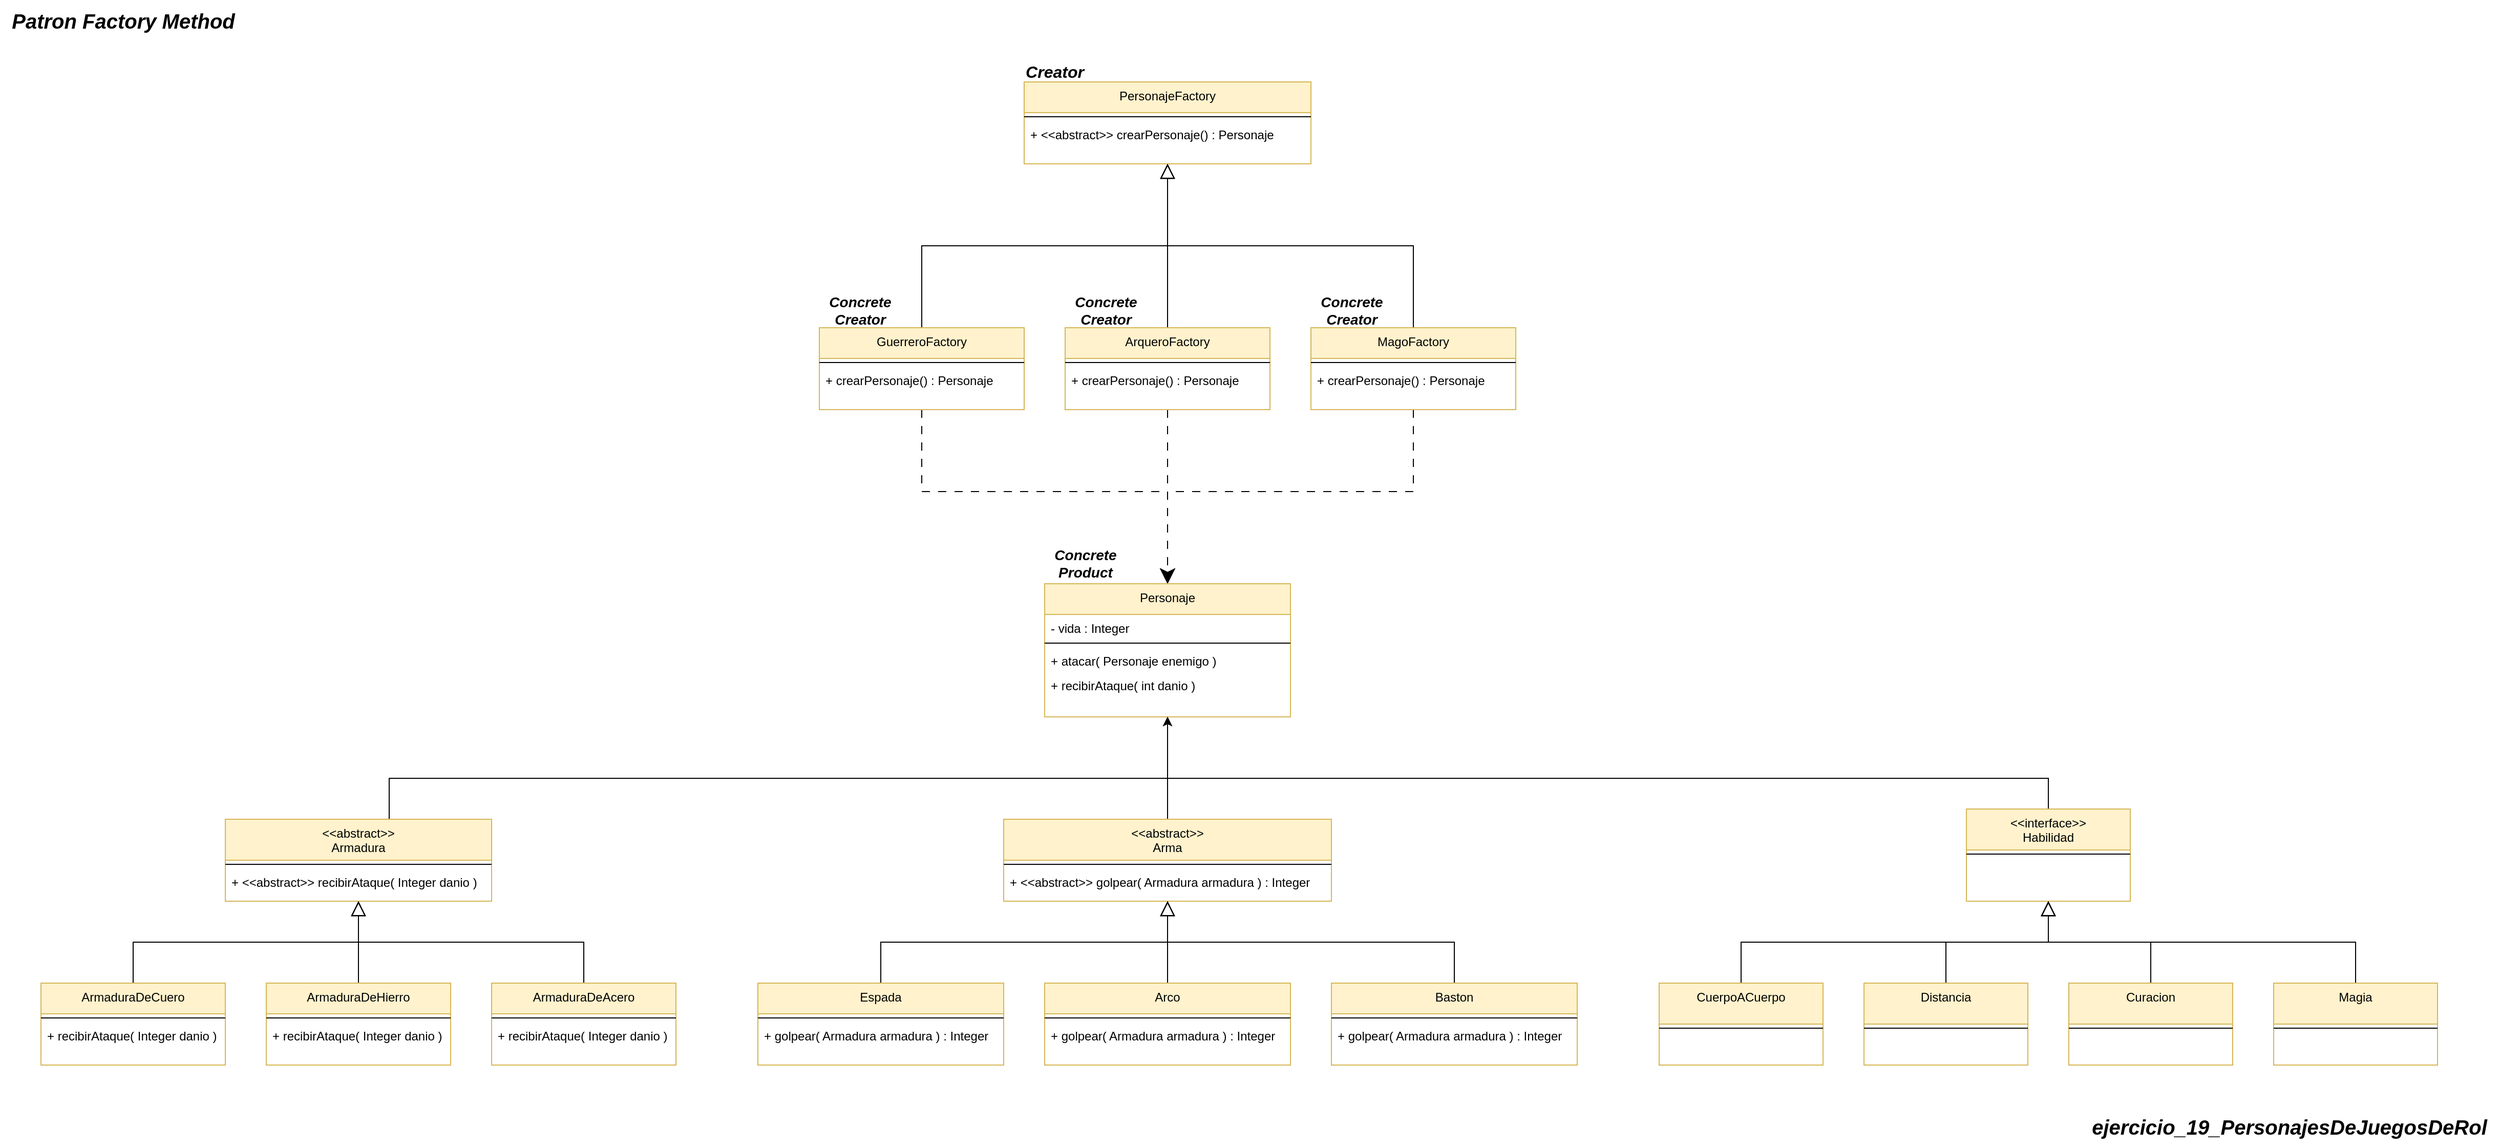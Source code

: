 <mxfile version="24.6.2" type="google">
  <diagram name="Page-1" id="6YNMcKXlKXxvAg45cIZV">
    <mxGraphModel grid="1" page="1" gridSize="10" guides="1" tooltips="1" connect="1" arrows="1" fold="1" pageScale="1" pageWidth="850" pageHeight="1100" math="0" shadow="0">
      <root>
        <mxCell id="0" />
        <mxCell id="1" parent="0" />
        <mxCell id="mB4tVl4yTqJX-YMwdEVt-36" value="&lt;span style=&quot;font-size: 20px;&quot;&gt;&lt;b&gt;&lt;i&gt;ejercicio_19_PersonajesDeJuegosDeRol&lt;/i&gt;&lt;/b&gt;&lt;/span&gt;" style="text;html=1;align=center;verticalAlign=middle;resizable=0;points=[];autosize=1;strokeColor=none;fillColor=none;" vertex="1" parent="1">
          <mxGeometry x="590" y="-3360" width="410" height="40" as="geometry" />
        </mxCell>
        <mxCell id="mB4tVl4yTqJX-YMwdEVt-174" style="edgeStyle=orthogonalEdgeStyle;rounded=0;orthogonalLoop=1;jettySize=auto;html=1;" edge="1" parent="1" source="mB4tVl4yTqJX-YMwdEVt-60" target="mB4tVl4yTqJX-YMwdEVt-106">
          <mxGeometry relative="1" as="geometry">
            <Array as="points">
              <mxPoint x="-1060" y="-3680" />
              <mxPoint x="-300" y="-3680" />
            </Array>
          </mxGeometry>
        </mxCell>
        <mxCell id="mB4tVl4yTqJX-YMwdEVt-60" value="&lt;&lt;abstract&gt;&gt;&#xa;Armadura" style="swimlane;fontStyle=0;align=center;verticalAlign=top;childLayout=stackLayout;horizontal=1;startSize=40;horizontalStack=0;resizeParent=1;resizeLast=0;collapsible=1;marginBottom=0;rounded=0;shadow=0;strokeWidth=1;fillColor=#fff2cc;strokeColor=#d6b656;" vertex="1" parent="1">
          <mxGeometry x="-1220" y="-3640" width="260" height="80" as="geometry">
            <mxRectangle x="110" y="-20" width="160" height="26" as="alternateBounds" />
          </mxGeometry>
        </mxCell>
        <mxCell id="mB4tVl4yTqJX-YMwdEVt-64" value="" style="line;html=1;strokeWidth=1;align=left;verticalAlign=middle;spacingTop=-1;spacingLeft=3;spacingRight=3;rotatable=0;labelPosition=right;points=[];portConstraint=eastwest;" vertex="1" parent="mB4tVl4yTqJX-YMwdEVt-60">
          <mxGeometry y="40" width="260" height="8" as="geometry" />
        </mxCell>
        <mxCell id="mB4tVl4yTqJX-YMwdEVt-62" value="+ &lt;&lt;abstract&gt;&gt; recibirAtaque( Integer danio )&#xa;" style="text;align=left;verticalAlign=top;spacingLeft=4;spacingRight=4;overflow=hidden;rotatable=0;points=[[0,0.5],[1,0.5]];portConstraint=eastwest;rounded=0;shadow=0;html=0;" vertex="1" parent="mB4tVl4yTqJX-YMwdEVt-60">
          <mxGeometry y="48" width="260" height="24" as="geometry" />
        </mxCell>
        <mxCell id="mB4tVl4yTqJX-YMwdEVt-65" value="PersonajeFactory" style="swimlane;fontStyle=0;align=center;verticalAlign=top;childLayout=stackLayout;horizontal=1;startSize=30;horizontalStack=0;resizeParent=1;resizeLast=0;collapsible=1;marginBottom=0;rounded=0;shadow=0;strokeWidth=1;fillColor=#fff2cc;strokeColor=#d6b656;" vertex="1" parent="1">
          <mxGeometry x="-440" y="-4360" width="280" height="80" as="geometry">
            <mxRectangle x="110" y="-20" width="160" height="26" as="alternateBounds" />
          </mxGeometry>
        </mxCell>
        <mxCell id="mB4tVl4yTqJX-YMwdEVt-69" value="" style="line;html=1;strokeWidth=1;align=left;verticalAlign=middle;spacingTop=-1;spacingLeft=3;spacingRight=3;rotatable=0;labelPosition=right;points=[];portConstraint=eastwest;" vertex="1" parent="mB4tVl4yTqJX-YMwdEVt-65">
          <mxGeometry y="30" width="280" height="8" as="geometry" />
        </mxCell>
        <mxCell id="mB4tVl4yTqJX-YMwdEVt-100" value="+ &lt;&lt;abstract&gt;&gt; crearPersonaje() : Personaje" style="text;align=left;verticalAlign=top;spacingLeft=4;spacingRight=4;overflow=hidden;rotatable=0;points=[[0,0.5],[1,0.5]];portConstraint=eastwest;rounded=0;shadow=0;html=0;" vertex="1" parent="mB4tVl4yTqJX-YMwdEVt-65">
          <mxGeometry y="38" width="280" height="24" as="geometry" />
        </mxCell>
        <mxCell id="mB4tVl4yTqJX-YMwdEVt-92" style="edgeStyle=orthogonalEdgeStyle;rounded=0;orthogonalLoop=1;jettySize=auto;html=1;endSize=12;startSize=12;endArrow=block;endFill=0;" edge="1" parent="1" source="mB4tVl4yTqJX-YMwdEVt-70" target="mB4tVl4yTqJX-YMwdEVt-65">
          <mxGeometry relative="1" as="geometry" />
        </mxCell>
        <mxCell id="mB4tVl4yTqJX-YMwdEVt-143" style="edgeStyle=orthogonalEdgeStyle;rounded=0;orthogonalLoop=1;jettySize=auto;html=1;endSize=12;startSize=12;dashed=1;dashPattern=8 8;" edge="1" parent="1" source="mB4tVl4yTqJX-YMwdEVt-70" target="mB4tVl4yTqJX-YMwdEVt-106">
          <mxGeometry relative="1" as="geometry" />
        </mxCell>
        <mxCell id="mB4tVl4yTqJX-YMwdEVt-70" value="ArqueroFactory" style="swimlane;fontStyle=0;align=center;verticalAlign=top;childLayout=stackLayout;horizontal=1;startSize=30;horizontalStack=0;resizeParent=1;resizeLast=0;collapsible=1;marginBottom=0;rounded=0;shadow=0;strokeWidth=1;fillColor=#fff2cc;strokeColor=#d6b656;" vertex="1" parent="1">
          <mxGeometry x="-400" y="-4120" width="200" height="80" as="geometry">
            <mxRectangle x="110" y="-20" width="160" height="26" as="alternateBounds" />
          </mxGeometry>
        </mxCell>
        <mxCell id="mB4tVl4yTqJX-YMwdEVt-74" value="" style="line;html=1;strokeWidth=1;align=left;verticalAlign=middle;spacingTop=-1;spacingLeft=3;spacingRight=3;rotatable=0;labelPosition=right;points=[];portConstraint=eastwest;" vertex="1" parent="mB4tVl4yTqJX-YMwdEVt-70">
          <mxGeometry y="30" width="200" height="8" as="geometry" />
        </mxCell>
        <mxCell id="mB4tVl4yTqJX-YMwdEVt-102" value="+ crearPersonaje() : Personaje" style="text;align=left;verticalAlign=top;spacingLeft=4;spacingRight=4;overflow=hidden;rotatable=0;points=[[0,0.5],[1,0.5]];portConstraint=eastwest;rounded=0;shadow=0;html=0;" vertex="1" parent="mB4tVl4yTqJX-YMwdEVt-70">
          <mxGeometry y="38" width="200" height="24" as="geometry" />
        </mxCell>
        <mxCell id="mB4tVl4yTqJX-YMwdEVt-75" value="&lt;b&gt;&lt;i&gt;&lt;font style=&quot;font-size: 16px;&quot;&gt;Creator&lt;/font&gt;&lt;/i&gt;&lt;/b&gt;" style="text;html=1;align=center;verticalAlign=middle;whiteSpace=wrap;rounded=0;fontSize=14;" vertex="1" parent="1">
          <mxGeometry x="-440" y="-4380" width="60" height="20" as="geometry" />
        </mxCell>
        <mxCell id="mB4tVl4yTqJX-YMwdEVt-76" value="&lt;b&gt;&lt;i&gt;Concrete Creator&lt;/i&gt;&lt;/b&gt;" style="text;html=1;align=center;verticalAlign=middle;whiteSpace=wrap;rounded=0;fontSize=14;" vertex="1" parent="1">
          <mxGeometry x="-400" y="-4155" width="80" height="35" as="geometry" />
        </mxCell>
        <mxCell id="mB4tVl4yTqJX-YMwdEVt-118" style="edgeStyle=orthogonalEdgeStyle;rounded=0;orthogonalLoop=1;jettySize=auto;html=1;endSize=12;startSize=12;endArrow=block;endFill=0;" edge="1" parent="1" source="mB4tVl4yTqJX-YMwdEVt-79" target="mB4tVl4yTqJX-YMwdEVt-65">
          <mxGeometry relative="1" as="geometry">
            <Array as="points">
              <mxPoint x="-540" y="-4200" />
              <mxPoint x="-300" y="-4200" />
            </Array>
          </mxGeometry>
        </mxCell>
        <mxCell id="mB4tVl4yTqJX-YMwdEVt-141" style="edgeStyle=orthogonalEdgeStyle;rounded=0;orthogonalLoop=1;jettySize=auto;html=1;endSize=12;startSize=12;dashed=1;dashPattern=8 8;" edge="1" parent="1" source="mB4tVl4yTqJX-YMwdEVt-79" target="mB4tVl4yTqJX-YMwdEVt-106">
          <mxGeometry relative="1" as="geometry">
            <Array as="points">
              <mxPoint x="-540" y="-3960" />
              <mxPoint x="-300" y="-3960" />
            </Array>
          </mxGeometry>
        </mxCell>
        <mxCell id="mB4tVl4yTqJX-YMwdEVt-79" value="GuerreroFactory" style="swimlane;fontStyle=0;align=center;verticalAlign=top;childLayout=stackLayout;horizontal=1;startSize=30;horizontalStack=0;resizeParent=1;resizeLast=0;collapsible=1;marginBottom=0;rounded=0;shadow=0;strokeWidth=1;fillColor=#fff2cc;strokeColor=#d6b656;" vertex="1" parent="1">
          <mxGeometry x="-640" y="-4120" width="200" height="80" as="geometry">
            <mxRectangle x="110" y="-20" width="160" height="26" as="alternateBounds" />
          </mxGeometry>
        </mxCell>
        <mxCell id="mB4tVl4yTqJX-YMwdEVt-83" value="" style="line;html=1;strokeWidth=1;align=left;verticalAlign=middle;spacingTop=-1;spacingLeft=3;spacingRight=3;rotatable=0;labelPosition=right;points=[];portConstraint=eastwest;" vertex="1" parent="mB4tVl4yTqJX-YMwdEVt-79">
          <mxGeometry y="30" width="200" height="8" as="geometry" />
        </mxCell>
        <mxCell id="mB4tVl4yTqJX-YMwdEVt-101" value="+ crearPersonaje() : Personaje" style="text;align=left;verticalAlign=top;spacingLeft=4;spacingRight=4;overflow=hidden;rotatable=0;points=[[0,0.5],[1,0.5]];portConstraint=eastwest;rounded=0;shadow=0;html=0;" vertex="1" parent="mB4tVl4yTqJX-YMwdEVt-79">
          <mxGeometry y="38" width="200" height="24" as="geometry" />
        </mxCell>
        <mxCell id="mB4tVl4yTqJX-YMwdEVt-117" style="edgeStyle=orthogonalEdgeStyle;rounded=0;orthogonalLoop=1;jettySize=auto;html=1;endSize=12;startSize=12;endArrow=block;endFill=0;" edge="1" parent="1" source="mB4tVl4yTqJX-YMwdEVt-85" target="mB4tVl4yTqJX-YMwdEVt-65">
          <mxGeometry relative="1" as="geometry">
            <Array as="points">
              <mxPoint x="-60" y="-4200" />
              <mxPoint x="-300" y="-4200" />
            </Array>
          </mxGeometry>
        </mxCell>
        <mxCell id="mB4tVl4yTqJX-YMwdEVt-142" style="edgeStyle=orthogonalEdgeStyle;rounded=0;orthogonalLoop=1;jettySize=auto;html=1;endSize=12;startSize=12;dashed=1;dashPattern=8 8;" edge="1" parent="1" source="mB4tVl4yTqJX-YMwdEVt-85" target="mB4tVl4yTqJX-YMwdEVt-106">
          <mxGeometry relative="1" as="geometry">
            <Array as="points">
              <mxPoint x="-60" y="-3960" />
              <mxPoint x="-300" y="-3960" />
            </Array>
          </mxGeometry>
        </mxCell>
        <mxCell id="mB4tVl4yTqJX-YMwdEVt-85" value="MagoFactory" style="swimlane;fontStyle=0;align=center;verticalAlign=top;childLayout=stackLayout;horizontal=1;startSize=30;horizontalStack=0;resizeParent=1;resizeLast=0;collapsible=1;marginBottom=0;rounded=0;shadow=0;strokeWidth=1;fillColor=#fff2cc;strokeColor=#d6b656;" vertex="1" parent="1">
          <mxGeometry x="-160" y="-4120" width="200" height="80" as="geometry">
            <mxRectangle x="110" y="-20" width="160" height="26" as="alternateBounds" />
          </mxGeometry>
        </mxCell>
        <mxCell id="mB4tVl4yTqJX-YMwdEVt-89" value="" style="line;html=1;strokeWidth=1;align=left;verticalAlign=middle;spacingTop=-1;spacingLeft=3;spacingRight=3;rotatable=0;labelPosition=right;points=[];portConstraint=eastwest;" vertex="1" parent="mB4tVl4yTqJX-YMwdEVt-85">
          <mxGeometry y="30" width="200" height="8" as="geometry" />
        </mxCell>
        <mxCell id="mB4tVl4yTqJX-YMwdEVt-103" value="+ crearPersonaje() : Personaje" style="text;align=left;verticalAlign=top;spacingLeft=4;spacingRight=4;overflow=hidden;rotatable=0;points=[[0,0.5],[1,0.5]];portConstraint=eastwest;rounded=0;shadow=0;html=0;" vertex="1" parent="mB4tVl4yTqJX-YMwdEVt-85">
          <mxGeometry y="38" width="200" height="24" as="geometry" />
        </mxCell>
        <mxCell id="mB4tVl4yTqJX-YMwdEVt-104" value="&lt;b&gt;&lt;i&gt;Concrete Creator&lt;/i&gt;&lt;/b&gt;" style="text;html=1;align=center;verticalAlign=middle;whiteSpace=wrap;rounded=0;fontSize=14;" vertex="1" parent="1">
          <mxGeometry x="-640" y="-4155" width="80" height="35" as="geometry" />
        </mxCell>
        <mxCell id="mB4tVl4yTqJX-YMwdEVt-105" value="&lt;b&gt;&lt;i&gt;Concrete Creator&lt;/i&gt;&lt;/b&gt;" style="text;html=1;align=center;verticalAlign=middle;whiteSpace=wrap;rounded=0;fontSize=14;" vertex="1" parent="1">
          <mxGeometry x="-160" y="-4155" width="80" height="35" as="geometry" />
        </mxCell>
        <mxCell id="mB4tVl4yTqJX-YMwdEVt-106" value="Personaje" style="swimlane;fontStyle=0;align=center;verticalAlign=top;childLayout=stackLayout;horizontal=1;startSize=30;horizontalStack=0;resizeParent=1;resizeLast=0;collapsible=1;marginBottom=0;rounded=0;shadow=0;strokeWidth=1;fillColor=#fff2cc;strokeColor=#d6b656;" vertex="1" parent="1">
          <mxGeometry x="-420" y="-3870" width="240" height="130" as="geometry">
            <mxRectangle x="110" y="-20" width="160" height="26" as="alternateBounds" />
          </mxGeometry>
        </mxCell>
        <mxCell id="mB4tVl4yTqJX-YMwdEVt-119" value="- vida : Integer" style="text;align=left;verticalAlign=top;spacingLeft=4;spacingRight=4;overflow=hidden;rotatable=0;points=[[0,0.5],[1,0.5]];portConstraint=eastwest;rounded=0;shadow=0;html=0;" vertex="1" parent="mB4tVl4yTqJX-YMwdEVt-106">
          <mxGeometry y="30" width="240" height="24" as="geometry" />
        </mxCell>
        <mxCell id="mB4tVl4yTqJX-YMwdEVt-107" value="" style="line;html=1;strokeWidth=1;align=left;verticalAlign=middle;spacingTop=-1;spacingLeft=3;spacingRight=3;rotatable=0;labelPosition=right;points=[];portConstraint=eastwest;" vertex="1" parent="mB4tVl4yTqJX-YMwdEVt-106">
          <mxGeometry y="54" width="240" height="8" as="geometry" />
        </mxCell>
        <mxCell id="mB4tVl4yTqJX-YMwdEVt-198" value="+ atacar( Personaje enemigo )&#xa;" style="text;align=left;verticalAlign=top;spacingLeft=4;spacingRight=4;overflow=hidden;rotatable=0;points=[[0,0.5],[1,0.5]];portConstraint=eastwest;rounded=0;shadow=0;html=0;" vertex="1" parent="mB4tVl4yTqJX-YMwdEVt-106">
          <mxGeometry y="62" width="240" height="24" as="geometry" />
        </mxCell>
        <mxCell id="mB4tVl4yTqJX-YMwdEVt-108" value="+ recibirAtaque( int danio )" style="text;align=left;verticalAlign=top;spacingLeft=4;spacingRight=4;overflow=hidden;rotatable=0;points=[[0,0.5],[1,0.5]];portConstraint=eastwest;rounded=0;shadow=0;html=0;" vertex="1" parent="mB4tVl4yTqJX-YMwdEVt-106">
          <mxGeometry y="86" width="240" height="24" as="geometry" />
        </mxCell>
        <mxCell id="mB4tVl4yTqJX-YMwdEVt-109" value="&lt;b&gt;&lt;i&gt;Concrete Product&lt;/i&gt;&lt;/b&gt;" style="text;html=1;align=center;verticalAlign=middle;whiteSpace=wrap;rounded=0;fontSize=14;" vertex="1" parent="1">
          <mxGeometry x="-420" y="-3910" width="80" height="40" as="geometry" />
        </mxCell>
        <mxCell id="mB4tVl4yTqJX-YMwdEVt-137" style="edgeStyle=orthogonalEdgeStyle;rounded=0;orthogonalLoop=1;jettySize=auto;html=1;endSize=12;startSize=12;endArrow=block;endFill=0;" edge="1" parent="1" source="mB4tVl4yTqJX-YMwdEVt-120">
          <mxGeometry relative="1" as="geometry">
            <mxPoint x="-1090" y="-3560" as="targetPoint" />
            <Array as="points">
              <mxPoint x="-1310" y="-3520" />
              <mxPoint x="-1090" y="-3520" />
            </Array>
          </mxGeometry>
        </mxCell>
        <mxCell id="mB4tVl4yTqJX-YMwdEVt-120" value="ArmaduraDeCuero" style="swimlane;fontStyle=0;align=center;verticalAlign=top;childLayout=stackLayout;horizontal=1;startSize=30;horizontalStack=0;resizeParent=1;resizeLast=0;collapsible=1;marginBottom=0;rounded=0;shadow=0;strokeWidth=1;fillColor=#fff2cc;strokeColor=#d6b656;" vertex="1" parent="1">
          <mxGeometry x="-1400" y="-3480" width="180" height="80" as="geometry">
            <mxRectangle x="110" y="-20" width="160" height="26" as="alternateBounds" />
          </mxGeometry>
        </mxCell>
        <mxCell id="mB4tVl4yTqJX-YMwdEVt-122" value="" style="line;html=1;strokeWidth=1;align=left;verticalAlign=middle;spacingTop=-1;spacingLeft=3;spacingRight=3;rotatable=0;labelPosition=right;points=[];portConstraint=eastwest;" vertex="1" parent="mB4tVl4yTqJX-YMwdEVt-120">
          <mxGeometry y="30" width="180" height="8" as="geometry" />
        </mxCell>
        <mxCell id="mB4tVl4yTqJX-YMwdEVt-126" value="+ recibirAtaque( Integer danio )" style="text;align=left;verticalAlign=top;spacingLeft=4;spacingRight=4;overflow=hidden;rotatable=0;points=[[0,0.5],[1,0.5]];portConstraint=eastwest;rounded=0;shadow=0;html=0;" vertex="1" parent="mB4tVl4yTqJX-YMwdEVt-120">
          <mxGeometry y="38" width="180" height="24" as="geometry" />
        </mxCell>
        <mxCell id="mB4tVl4yTqJX-YMwdEVt-139" style="edgeStyle=orthogonalEdgeStyle;rounded=0;orthogonalLoop=1;jettySize=auto;html=1;endSize=12;startSize=12;endArrow=block;endFill=0;" edge="1" parent="1" source="mB4tVl4yTqJX-YMwdEVt-131">
          <mxGeometry relative="1" as="geometry">
            <mxPoint x="-1090" y="-3560" as="targetPoint" />
          </mxGeometry>
        </mxCell>
        <mxCell id="mB4tVl4yTqJX-YMwdEVt-131" value="ArmaduraDeHierro" style="swimlane;fontStyle=0;align=center;verticalAlign=top;childLayout=stackLayout;horizontal=1;startSize=30;horizontalStack=0;resizeParent=1;resizeLast=0;collapsible=1;marginBottom=0;rounded=0;shadow=0;strokeWidth=1;fillColor=#fff2cc;strokeColor=#d6b656;" vertex="1" parent="1">
          <mxGeometry x="-1180" y="-3480" width="180" height="80" as="geometry">
            <mxRectangle x="110" y="-20" width="160" height="26" as="alternateBounds" />
          </mxGeometry>
        </mxCell>
        <mxCell id="mB4tVl4yTqJX-YMwdEVt-132" value="" style="line;html=1;strokeWidth=1;align=left;verticalAlign=middle;spacingTop=-1;spacingLeft=3;spacingRight=3;rotatable=0;labelPosition=right;points=[];portConstraint=eastwest;" vertex="1" parent="mB4tVl4yTqJX-YMwdEVt-131">
          <mxGeometry y="30" width="180" height="8" as="geometry" />
        </mxCell>
        <mxCell id="mB4tVl4yTqJX-YMwdEVt-133" value="+ recibirAtaque( Integer danio )" style="text;align=left;verticalAlign=top;spacingLeft=4;spacingRight=4;overflow=hidden;rotatable=0;points=[[0,0.5],[1,0.5]];portConstraint=eastwest;rounded=0;shadow=0;html=0;" vertex="1" parent="mB4tVl4yTqJX-YMwdEVt-131">
          <mxGeometry y="38" width="180" height="24" as="geometry" />
        </mxCell>
        <mxCell id="mB4tVl4yTqJX-YMwdEVt-138" style="edgeStyle=orthogonalEdgeStyle;rounded=0;orthogonalLoop=1;jettySize=auto;html=1;endSize=12;startSize=12;endArrow=block;endFill=0;" edge="1" parent="1" source="mB4tVl4yTqJX-YMwdEVt-134">
          <mxGeometry relative="1" as="geometry">
            <mxPoint x="-1090" y="-3560" as="targetPoint" />
            <Array as="points">
              <mxPoint x="-870" y="-3520" />
              <mxPoint x="-1090" y="-3520" />
            </Array>
          </mxGeometry>
        </mxCell>
        <mxCell id="mB4tVl4yTqJX-YMwdEVt-134" value="ArmaduraDeAcero" style="swimlane;fontStyle=0;align=center;verticalAlign=top;childLayout=stackLayout;horizontal=1;startSize=30;horizontalStack=0;resizeParent=1;resizeLast=0;collapsible=1;marginBottom=0;rounded=0;shadow=0;strokeWidth=1;fillColor=#fff2cc;strokeColor=#d6b656;" vertex="1" parent="1">
          <mxGeometry x="-960" y="-3480" width="180" height="80" as="geometry">
            <mxRectangle x="110" y="-20" width="160" height="26" as="alternateBounds" />
          </mxGeometry>
        </mxCell>
        <mxCell id="mB4tVl4yTqJX-YMwdEVt-135" value="" style="line;html=1;strokeWidth=1;align=left;verticalAlign=middle;spacingTop=-1;spacingLeft=3;spacingRight=3;rotatable=0;labelPosition=right;points=[];portConstraint=eastwest;" vertex="1" parent="mB4tVl4yTqJX-YMwdEVt-134">
          <mxGeometry y="30" width="180" height="8" as="geometry" />
        </mxCell>
        <mxCell id="mB4tVl4yTqJX-YMwdEVt-136" value="+ recibirAtaque( Integer danio )" style="text;align=left;verticalAlign=top;spacingLeft=4;spacingRight=4;overflow=hidden;rotatable=0;points=[[0,0.5],[1,0.5]];portConstraint=eastwest;rounded=0;shadow=0;html=0;" vertex="1" parent="mB4tVl4yTqJX-YMwdEVt-134">
          <mxGeometry y="38" width="180" height="24" as="geometry" />
        </mxCell>
        <mxCell id="mB4tVl4yTqJX-YMwdEVt-175" style="edgeStyle=orthogonalEdgeStyle;rounded=0;orthogonalLoop=1;jettySize=auto;html=1;" edge="1" parent="1" source="mB4tVl4yTqJX-YMwdEVt-144" target="mB4tVl4yTqJX-YMwdEVt-106">
          <mxGeometry relative="1" as="geometry" />
        </mxCell>
        <mxCell id="mB4tVl4yTqJX-YMwdEVt-144" value="&lt;&lt;abstract&gt;&gt;&#xa;Arma" style="swimlane;fontStyle=0;align=center;verticalAlign=top;childLayout=stackLayout;horizontal=1;startSize=40;horizontalStack=0;resizeParent=1;resizeLast=0;collapsible=1;marginBottom=0;rounded=0;shadow=0;strokeWidth=1;fillColor=#fff2cc;strokeColor=#d6b656;" vertex="1" parent="1">
          <mxGeometry x="-460" y="-3640" width="320" height="80" as="geometry">
            <mxRectangle x="110" y="-20" width="160" height="26" as="alternateBounds" />
          </mxGeometry>
        </mxCell>
        <mxCell id="mB4tVl4yTqJX-YMwdEVt-146" value="" style="line;html=1;strokeWidth=1;align=left;verticalAlign=middle;spacingTop=-1;spacingLeft=3;spacingRight=3;rotatable=0;labelPosition=right;points=[];portConstraint=eastwest;" vertex="1" parent="mB4tVl4yTqJX-YMwdEVt-144">
          <mxGeometry y="40" width="320" height="8" as="geometry" />
        </mxCell>
        <mxCell id="mB4tVl4yTqJX-YMwdEVt-145" value="+ &lt;&lt;abstract&gt;&gt; golpear( Armadura armadura ) : Integer" style="text;align=left;verticalAlign=top;spacingLeft=4;spacingRight=4;overflow=hidden;rotatable=0;points=[[0,0.5],[1,0.5]];portConstraint=eastwest;rounded=0;shadow=0;html=0;" vertex="1" parent="mB4tVl4yTqJX-YMwdEVt-144">
          <mxGeometry y="48" width="320" height="24" as="geometry" />
        </mxCell>
        <mxCell id="mB4tVl4yTqJX-YMwdEVt-147" style="edgeStyle=orthogonalEdgeStyle;rounded=0;orthogonalLoop=1;jettySize=auto;html=1;endSize=12;startSize=12;endArrow=block;endFill=0;" edge="1" parent="1" source="mB4tVl4yTqJX-YMwdEVt-148" target="mB4tVl4yTqJX-YMwdEVt-144">
          <mxGeometry relative="1" as="geometry">
            <Array as="points">
              <mxPoint x="-580" y="-3520" />
              <mxPoint x="-300" y="-3520" />
            </Array>
          </mxGeometry>
        </mxCell>
        <mxCell id="mB4tVl4yTqJX-YMwdEVt-148" value="Espada" style="swimlane;fontStyle=0;align=center;verticalAlign=top;childLayout=stackLayout;horizontal=1;startSize=30;horizontalStack=0;resizeParent=1;resizeLast=0;collapsible=1;marginBottom=0;rounded=0;shadow=0;strokeWidth=1;fillColor=#fff2cc;strokeColor=#d6b656;" vertex="1" parent="1">
          <mxGeometry x="-700" y="-3480" width="240" height="80" as="geometry">
            <mxRectangle x="110" y="-20" width="160" height="26" as="alternateBounds" />
          </mxGeometry>
        </mxCell>
        <mxCell id="mB4tVl4yTqJX-YMwdEVt-149" value="" style="line;html=1;strokeWidth=1;align=left;verticalAlign=middle;spacingTop=-1;spacingLeft=3;spacingRight=3;rotatable=0;labelPosition=right;points=[];portConstraint=eastwest;" vertex="1" parent="mB4tVl4yTqJX-YMwdEVt-148">
          <mxGeometry y="30" width="240" height="8" as="geometry" />
        </mxCell>
        <mxCell id="mB4tVl4yTqJX-YMwdEVt-150" value="+ golpear( Armadura armadura ) : Integer" style="text;align=left;verticalAlign=top;spacingLeft=4;spacingRight=4;overflow=hidden;rotatable=0;points=[[0,0.5],[1,0.5]];portConstraint=eastwest;rounded=0;shadow=0;html=0;" vertex="1" parent="mB4tVl4yTqJX-YMwdEVt-148">
          <mxGeometry y="38" width="240" height="24" as="geometry" />
        </mxCell>
        <mxCell id="mB4tVl4yTqJX-YMwdEVt-151" style="edgeStyle=orthogonalEdgeStyle;rounded=0;orthogonalLoop=1;jettySize=auto;html=1;endSize=12;startSize=12;endArrow=block;endFill=0;" edge="1" parent="1" source="mB4tVl4yTqJX-YMwdEVt-152" target="mB4tVl4yTqJX-YMwdEVt-144">
          <mxGeometry relative="1" as="geometry" />
        </mxCell>
        <mxCell id="mB4tVl4yTqJX-YMwdEVt-152" value="Arco" style="swimlane;fontStyle=0;align=center;verticalAlign=top;childLayout=stackLayout;horizontal=1;startSize=30;horizontalStack=0;resizeParent=1;resizeLast=0;collapsible=1;marginBottom=0;rounded=0;shadow=0;strokeWidth=1;fillColor=#fff2cc;strokeColor=#d6b656;" vertex="1" parent="1">
          <mxGeometry x="-420" y="-3480" width="240" height="80" as="geometry">
            <mxRectangle x="110" y="-20" width="160" height="26" as="alternateBounds" />
          </mxGeometry>
        </mxCell>
        <mxCell id="mB4tVl4yTqJX-YMwdEVt-153" value="" style="line;html=1;strokeWidth=1;align=left;verticalAlign=middle;spacingTop=-1;spacingLeft=3;spacingRight=3;rotatable=0;labelPosition=right;points=[];portConstraint=eastwest;" vertex="1" parent="mB4tVl4yTqJX-YMwdEVt-152">
          <mxGeometry y="30" width="240" height="8" as="geometry" />
        </mxCell>
        <mxCell id="mB4tVl4yTqJX-YMwdEVt-154" value="+ golpear( Armadura armadura ) : Integer" style="text;align=left;verticalAlign=top;spacingLeft=4;spacingRight=4;overflow=hidden;rotatable=0;points=[[0,0.5],[1,0.5]];portConstraint=eastwest;rounded=0;shadow=0;html=0;" vertex="1" parent="mB4tVl4yTqJX-YMwdEVt-152">
          <mxGeometry y="38" width="240" height="24" as="geometry" />
        </mxCell>
        <mxCell id="mB4tVl4yTqJX-YMwdEVt-155" style="edgeStyle=orthogonalEdgeStyle;rounded=0;orthogonalLoop=1;jettySize=auto;html=1;endSize=12;startSize=12;endArrow=block;endFill=0;" edge="1" parent="1" source="mB4tVl4yTqJX-YMwdEVt-156" target="mB4tVl4yTqJX-YMwdEVt-144">
          <mxGeometry relative="1" as="geometry">
            <Array as="points">
              <mxPoint x="-20" y="-3520" />
              <mxPoint x="-300" y="-3520" />
            </Array>
          </mxGeometry>
        </mxCell>
        <mxCell id="mB4tVl4yTqJX-YMwdEVt-156" value="Baston" style="swimlane;fontStyle=0;align=center;verticalAlign=top;childLayout=stackLayout;horizontal=1;startSize=30;horizontalStack=0;resizeParent=1;resizeLast=0;collapsible=1;marginBottom=0;rounded=0;shadow=0;strokeWidth=1;fillColor=#fff2cc;strokeColor=#d6b656;" vertex="1" parent="1">
          <mxGeometry x="-140" y="-3480" width="240" height="80" as="geometry">
            <mxRectangle x="110" y="-20" width="160" height="26" as="alternateBounds" />
          </mxGeometry>
        </mxCell>
        <mxCell id="mB4tVl4yTqJX-YMwdEVt-157" value="" style="line;html=1;strokeWidth=1;align=left;verticalAlign=middle;spacingTop=-1;spacingLeft=3;spacingRight=3;rotatable=0;labelPosition=right;points=[];portConstraint=eastwest;" vertex="1" parent="mB4tVl4yTqJX-YMwdEVt-156">
          <mxGeometry y="30" width="240" height="8" as="geometry" />
        </mxCell>
        <mxCell id="mB4tVl4yTqJX-YMwdEVt-158" value="+ golpear( Armadura armadura ) : Integer" style="text;align=left;verticalAlign=top;spacingLeft=4;spacingRight=4;overflow=hidden;rotatable=0;points=[[0,0.5],[1,0.5]];portConstraint=eastwest;rounded=0;shadow=0;html=0;" vertex="1" parent="mB4tVl4yTqJX-YMwdEVt-156">
          <mxGeometry y="38" width="240" height="24" as="geometry" />
        </mxCell>
        <mxCell id="mB4tVl4yTqJX-YMwdEVt-176" style="edgeStyle=orthogonalEdgeStyle;rounded=0;orthogonalLoop=1;jettySize=auto;html=1;" edge="1" parent="1" source="mB4tVl4yTqJX-YMwdEVt-159" target="mB4tVl4yTqJX-YMwdEVt-106">
          <mxGeometry relative="1" as="geometry">
            <Array as="points">
              <mxPoint x="560" y="-3680" />
              <mxPoint x="-300" y="-3680" />
            </Array>
          </mxGeometry>
        </mxCell>
        <mxCell id="mB4tVl4yTqJX-YMwdEVt-159" value="&lt;&lt;interface&gt;&gt;&#xa;Habilidad" style="swimlane;fontStyle=0;align=center;verticalAlign=top;childLayout=stackLayout;horizontal=1;startSize=40;horizontalStack=0;resizeParent=1;resizeLast=0;collapsible=1;marginBottom=0;rounded=0;shadow=0;strokeWidth=1;fillColor=#fff2cc;strokeColor=#d6b656;" vertex="1" parent="1">
          <mxGeometry x="480" y="-3650" width="160" height="90" as="geometry">
            <mxRectangle x="110" y="-20" width="160" height="26" as="alternateBounds" />
          </mxGeometry>
        </mxCell>
        <mxCell id="mB4tVl4yTqJX-YMwdEVt-161" value="" style="line;html=1;strokeWidth=1;align=left;verticalAlign=middle;spacingTop=-1;spacingLeft=3;spacingRight=3;rotatable=0;labelPosition=right;points=[];portConstraint=eastwest;" vertex="1" parent="mB4tVl4yTqJX-YMwdEVt-159">
          <mxGeometry y="40" width="160" height="8" as="geometry" />
        </mxCell>
        <mxCell id="mB4tVl4yTqJX-YMwdEVt-185" style="edgeStyle=orthogonalEdgeStyle;rounded=0;orthogonalLoop=1;jettySize=auto;html=1;endSize=12;startSize=12;endArrow=block;endFill=0;" edge="1" parent="1" source="mB4tVl4yTqJX-YMwdEVt-182" target="mB4tVl4yTqJX-YMwdEVt-159">
          <mxGeometry relative="1" as="geometry">
            <Array as="points">
              <mxPoint x="260" y="-3520" />
              <mxPoint x="560" y="-3520" />
            </Array>
          </mxGeometry>
        </mxCell>
        <mxCell id="mB4tVl4yTqJX-YMwdEVt-182" value="CuerpoACuerpo" style="swimlane;fontStyle=0;align=center;verticalAlign=top;childLayout=stackLayout;horizontal=1;startSize=40;horizontalStack=0;resizeParent=1;resizeLast=0;collapsible=1;marginBottom=0;rounded=0;shadow=0;strokeWidth=1;fillColor=#fff2cc;strokeColor=#d6b656;" vertex="1" parent="1">
          <mxGeometry x="180" y="-3480" width="160" height="80" as="geometry">
            <mxRectangle x="110" y="-20" width="160" height="26" as="alternateBounds" />
          </mxGeometry>
        </mxCell>
        <mxCell id="mB4tVl4yTqJX-YMwdEVt-184" value="" style="line;html=1;strokeWidth=1;align=left;verticalAlign=middle;spacingTop=-1;spacingLeft=3;spacingRight=3;rotatable=0;labelPosition=right;points=[];portConstraint=eastwest;" vertex="1" parent="mB4tVl4yTqJX-YMwdEVt-182">
          <mxGeometry y="40" width="160" height="8" as="geometry" />
        </mxCell>
        <mxCell id="mB4tVl4yTqJX-YMwdEVt-197" style="edgeStyle=orthogonalEdgeStyle;rounded=0;orthogonalLoop=1;jettySize=auto;html=1;endSize=12;startSize=12;endArrow=block;endFill=0;" edge="1" parent="1" source="mB4tVl4yTqJX-YMwdEVt-186" target="mB4tVl4yTqJX-YMwdEVt-159">
          <mxGeometry relative="1" as="geometry">
            <Array as="points">
              <mxPoint x="460" y="-3520" />
              <mxPoint x="560" y="-3520" />
            </Array>
          </mxGeometry>
        </mxCell>
        <mxCell id="mB4tVl4yTqJX-YMwdEVt-186" value="Distancia" style="swimlane;fontStyle=0;align=center;verticalAlign=top;childLayout=stackLayout;horizontal=1;startSize=40;horizontalStack=0;resizeParent=1;resizeLast=0;collapsible=1;marginBottom=0;rounded=0;shadow=0;strokeWidth=1;fillColor=#fff2cc;strokeColor=#d6b656;" vertex="1" parent="1">
          <mxGeometry x="380" y="-3480" width="160" height="80" as="geometry">
            <mxRectangle x="110" y="-20" width="160" height="26" as="alternateBounds" />
          </mxGeometry>
        </mxCell>
        <mxCell id="mB4tVl4yTqJX-YMwdEVt-188" value="" style="line;html=1;strokeWidth=1;align=left;verticalAlign=middle;spacingTop=-1;spacingLeft=3;spacingRight=3;rotatable=0;labelPosition=right;points=[];portConstraint=eastwest;" vertex="1" parent="mB4tVl4yTqJX-YMwdEVt-186">
          <mxGeometry y="40" width="160" height="8" as="geometry" />
        </mxCell>
        <mxCell id="mB4tVl4yTqJX-YMwdEVt-196" style="edgeStyle=orthogonalEdgeStyle;rounded=0;orthogonalLoop=1;jettySize=auto;html=1;endSize=12;startSize=12;endArrow=block;endFill=0;" edge="1" parent="1" source="mB4tVl4yTqJX-YMwdEVt-189" target="mB4tVl4yTqJX-YMwdEVt-159">
          <mxGeometry relative="1" as="geometry">
            <Array as="points">
              <mxPoint x="660" y="-3520" />
              <mxPoint x="560" y="-3520" />
            </Array>
          </mxGeometry>
        </mxCell>
        <mxCell id="mB4tVl4yTqJX-YMwdEVt-189" value="Curacion" style="swimlane;fontStyle=0;align=center;verticalAlign=top;childLayout=stackLayout;horizontal=1;startSize=40;horizontalStack=0;resizeParent=1;resizeLast=0;collapsible=1;marginBottom=0;rounded=0;shadow=0;strokeWidth=1;fillColor=#fff2cc;strokeColor=#d6b656;" vertex="1" parent="1">
          <mxGeometry x="580" y="-3480" width="160" height="80" as="geometry">
            <mxRectangle x="110" y="-20" width="160" height="26" as="alternateBounds" />
          </mxGeometry>
        </mxCell>
        <mxCell id="mB4tVl4yTqJX-YMwdEVt-191" value="" style="line;html=1;strokeWidth=1;align=left;verticalAlign=middle;spacingTop=-1;spacingLeft=3;spacingRight=3;rotatable=0;labelPosition=right;points=[];portConstraint=eastwest;" vertex="1" parent="mB4tVl4yTqJX-YMwdEVt-189">
          <mxGeometry y="40" width="160" height="8" as="geometry" />
        </mxCell>
        <mxCell id="mB4tVl4yTqJX-YMwdEVt-195" style="edgeStyle=orthogonalEdgeStyle;rounded=0;orthogonalLoop=1;jettySize=auto;html=1;endSize=12;startSize=12;endArrow=block;endFill=0;" edge="1" parent="1" source="mB4tVl4yTqJX-YMwdEVt-192" target="mB4tVl4yTqJX-YMwdEVt-159">
          <mxGeometry relative="1" as="geometry">
            <Array as="points">
              <mxPoint x="860" y="-3520" />
              <mxPoint x="560" y="-3520" />
            </Array>
          </mxGeometry>
        </mxCell>
        <mxCell id="mB4tVl4yTqJX-YMwdEVt-192" value="Magia" style="swimlane;fontStyle=0;align=center;verticalAlign=top;childLayout=stackLayout;horizontal=1;startSize=40;horizontalStack=0;resizeParent=1;resizeLast=0;collapsible=1;marginBottom=0;rounded=0;shadow=0;strokeWidth=1;fillColor=#fff2cc;strokeColor=#d6b656;" vertex="1" parent="1">
          <mxGeometry x="780" y="-3480" width="160" height="80" as="geometry">
            <mxRectangle x="110" y="-20" width="160" height="26" as="alternateBounds" />
          </mxGeometry>
        </mxCell>
        <mxCell id="mB4tVl4yTqJX-YMwdEVt-194" value="" style="line;html=1;strokeWidth=1;align=left;verticalAlign=middle;spacingTop=-1;spacingLeft=3;spacingRight=3;rotatable=0;labelPosition=right;points=[];portConstraint=eastwest;" vertex="1" parent="mB4tVl4yTqJX-YMwdEVt-192">
          <mxGeometry y="40" width="160" height="8" as="geometry" />
        </mxCell>
        <mxCell id="g1_IZ85Sffmr7AwlZ4IF-2" value="&lt;b style=&quot;&quot;&gt;&lt;i&gt;&lt;font style=&quot;font-size: 20px;&quot;&gt;Patron Factory Method&lt;/font&gt;&lt;/i&gt;&lt;/b&gt;" style="text;html=1;align=center;verticalAlign=middle;resizable=0;points=[];autosize=1;strokeColor=none;fillColor=none;" vertex="1" parent="1">
          <mxGeometry x="-1440" y="-4440" width="240" height="40" as="geometry" />
        </mxCell>
      </root>
    </mxGraphModel>
  </diagram>
</mxfile>

